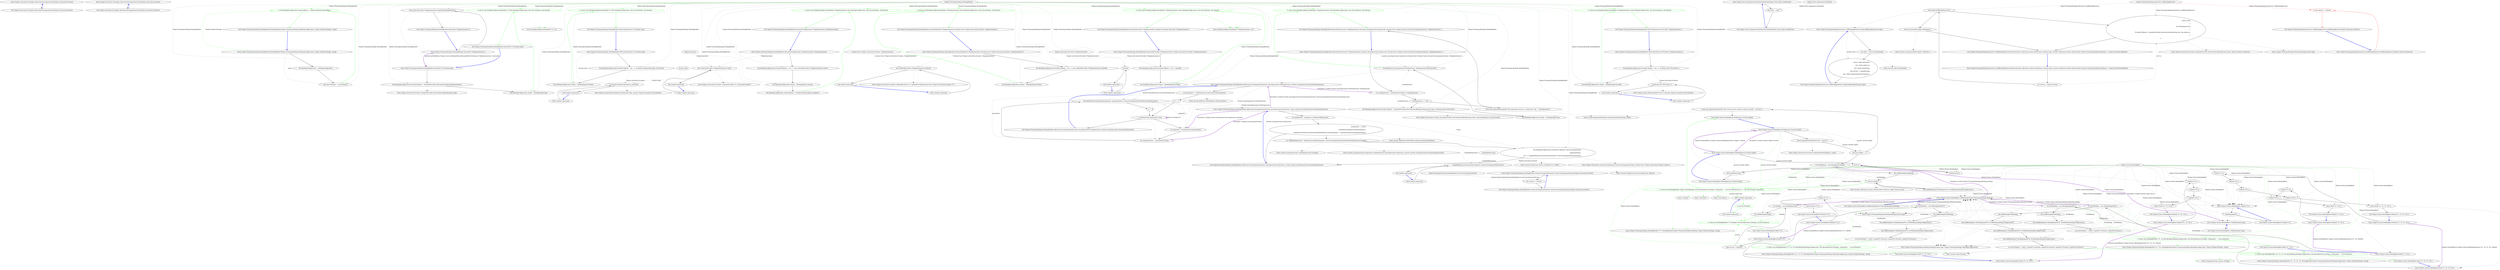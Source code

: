 digraph  {
n0 [cluster="Ninject.Activation.Strategies.IActivationStrategy.Activate(Ninject.Activation.IContext)", label="Entry Ninject.Activation.Strategies.IActivationStrategy.Activate(Ninject.Activation.IContext)", span="33-33"];
n1 [cluster="Ninject.Activation.Strategies.IActivationStrategy.Activate(Ninject.Activation.IContext)", label="Exit Ninject.Activation.Strategies.IActivationStrategy.Activate(Ninject.Activation.IContext)", span="33-33"];
n2 [cluster="Ninject.Activation.Strategies.IActivationStrategy.Deactivate(Ninject.Activation.IContext)", label="Entry Ninject.Activation.Strategies.IActivationStrategy.Deactivate(Ninject.Activation.IContext)", span="39-39"];
n3 [cluster="Ninject.Activation.Strategies.IActivationStrategy.Deactivate(Ninject.Activation.IContext)", label="Exit Ninject.Activation.Strategies.IActivationStrategy.Deactivate(Ninject.Activation.IContext)", span="39-39"];
d3 [cluster="Ninject.Planning.Bindings.BindingBuilder.BindingBuilder(Ninject.Planning.Bindings.IBindingConfiguration, Ninject.INinjectSettings, string)", color=green, community=0, label="0: this.BindingConfiguration.ScopeCallback = settings.DefaultScopeCallback", span="50-50"];
d104 [label="Ninject.Planning.Bindings.BindingBuilder", span=""];
d0 [cluster="Ninject.Planning.Bindings.BindingBuilder.BindingBuilder(Ninject.Planning.Bindings.IBindingConfiguration, Ninject.INinjectSettings, string)", label="Entry Ninject.Planning.Bindings.BindingBuilder.BindingBuilder(Ninject.Planning.Bindings.IBindingConfiguration, Ninject.INinjectSettings, string)", span="46-46"];
d2 [cluster="Ninject.Planning.Bindings.BindingBuilder.BindingBuilder(Ninject.Planning.Bindings.IBindingConfiguration, Ninject.INinjectSettings, string)", label="this.ServiceNames = serviceNames", span="49-49"];
d4 [cluster="Ninject.Planning.Bindings.BindingBuilder.BindingBuilder(Ninject.Planning.Bindings.IBindingConfiguration, Ninject.INinjectSettings, string)", label="Exit Ninject.Planning.Bindings.BindingBuilder.BindingBuilder(Ninject.Planning.Bindings.IBindingConfiguration, Ninject.INinjectSettings, string)", span="46-46"];
d11 [cluster="Ninject.Planning.Bindings.BindingBuilder.InternalTo<T>(System.Type)", color=green, community=0, label="0: return new BindingConfigurationBuilder<T>(this.BindingConfiguration, this.ServiceNames, this.Kernel);", span="85-85"];
d10 [cluster="Ninject.Planning.Bindings.BindingBuilder.InternalTo<T>(System.Type)", label="this.BindingConfiguration.Target = BindingTarget.Type", span="83-83"];
d12 [cluster="Ninject.Planning.Bindings.BindingBuilder.InternalTo<T>(System.Type)", label="Exit Ninject.Planning.Bindings.BindingBuilder.InternalTo<T>(System.Type)", span="80-80"];
d14 [cluster="BindingConfigurationBuilder<T>.cstr", label="Entry BindingConfigurationBuilder<T>.cstr", span=""];
d19 [cluster="Ninject.Planning.Bindings.BindingBuilder.InternalToConfiguration<TImplementation>(TImplementation)", color=green, community=0, label="0: return new BindingConfigurationBuilder<TImplementation>(this.BindingConfiguration, this.ServiceNames, this.Kernel);", span="100-100"];
d18 [cluster="Ninject.Planning.Bindings.BindingBuilder.InternalToConfiguration<TImplementation>(TImplementation)", label="this.BindingConfiguration.ScopeCallback = StandardScopeCallbacks.Singleton", span="98-98"];
d20 [cluster="Ninject.Planning.Bindings.BindingBuilder.InternalToConfiguration<TImplementation>(TImplementation)", label="Exit Ninject.Planning.Bindings.BindingBuilder.InternalToConfiguration<TImplementation>(TImplementation)", span="94-94"];
d21 [cluster="BindingConfigurationBuilder<TImplementation>.cstr", label="Entry BindingConfigurationBuilder<TImplementation>.cstr", span=""];
d29 [cluster="Ninject.Planning.Bindings.BindingBuilder.InternalToMethod<TImplementation>(System.Func<Ninject.Activation.IContext, TImplementation>)", color=green, community=0, label="0: return new BindingConfigurationBuilder<TImplementation>(this.BindingConfiguration, this.ServiceNames, this.Kernel);", span="114-114"];
d28 [cluster="Ninject.Planning.Bindings.BindingBuilder.InternalToMethod<TImplementation>(System.Func<Ninject.Activation.IContext, TImplementation>)", label="this.BindingConfiguration.Target = BindingTarget.Method", span="112-112"];
d30 [cluster="Ninject.Planning.Bindings.BindingBuilder.InternalToMethod<TImplementation>(System.Func<Ninject.Activation.IContext, TImplementation>)", label="Exit Ninject.Planning.Bindings.BindingBuilder.InternalToMethod<TImplementation>(System.Func<Ninject.Activation.IContext, TImplementation>)", span="109-109"];
d38 [cluster="Ninject.Planning.Bindings.BindingBuilder.InternalToProvider<TImplementation>(Ninject.Activation.IProvider<TImplementation>)", color=green, community=0, label="0: return new BindingConfigurationBuilder<TImplementation>(this.BindingConfiguration, this.ServiceNames, this.Kernel);", span="128-128"];
d37 [cluster="Ninject.Planning.Bindings.BindingBuilder.InternalToProvider<TImplementation>(Ninject.Activation.IProvider<TImplementation>)", label="this.BindingConfiguration.Target = BindingTarget.Provider", span="126-126"];
d39 [cluster="Ninject.Planning.Bindings.BindingBuilder.InternalToProvider<TImplementation>(Ninject.Activation.IProvider<TImplementation>)", label="Exit Ninject.Planning.Bindings.BindingBuilder.InternalToProvider<TImplementation>(Ninject.Activation.IProvider<TImplementation>)", span="123-123"];
d46 [cluster="Ninject.Planning.Bindings.BindingBuilder.ToProviderInternal<TProvider, TImplementation>()", color=green, community=0, label="0: return new BindingConfigurationBuilder<TImplementation>(this.BindingConfiguration, this.ServiceNames, this.Kernel);", span="144-144"];
d45 [cluster="Ninject.Planning.Bindings.BindingBuilder.ToProviderInternal<TProvider, TImplementation>()", label="this.BindingConfiguration.Target = BindingTarget.Provider", span="142-142"];
d47 [cluster="Ninject.Planning.Bindings.BindingBuilder.ToProviderInternal<TProvider, TImplementation>()", label="Exit Ninject.Planning.Bindings.BindingBuilder.ToProviderInternal<TProvider, TImplementation>()", span="138-138"];
d55 [cluster="Ninject.Planning.Bindings.BindingBuilder.ToProviderInternal<T>(System.Type)", color=green, community=0, label="0: return new BindingConfigurationBuilder<T>(this.BindingConfiguration, this.ServiceNames, this.Kernel);", span="159-159"];
d54 [cluster="Ninject.Planning.Bindings.BindingBuilder.ToProviderInternal<T>(System.Type)", label="this.BindingConfiguration.Target = BindingTarget.Provider", span="157-157"];
d56 [cluster="Ninject.Planning.Bindings.BindingBuilder.ToProviderInternal<T>(System.Type)", label="Exit Ninject.Planning.Bindings.BindingBuilder.ToProviderInternal<T>(System.Type)", span="154-154"];
d68 [cluster="Ninject.Planning.Bindings.BindingBuilder.InternalToConstructor<TImplementation>(System.Linq.Expressions.Expression<System.Func<Ninject.Syntax.IConstructorArgumentSyntax, TImplementation>>)", color=green, community=0, label="0: return new BindingConfigurationBuilder<TImplementation>(this.BindingConfiguration, this.ServiceNames, this.Kernel);", span="182-182"];
d67 [cluster="Ninject.Planning.Bindings.BindingBuilder.InternalToConstructor<TImplementation>(System.Linq.Expressions.Expression<System.Func<Ninject.Syntax.IConstructorArgumentSyntax, TImplementation>>)", label="this.AddConstructorArguments(ctorExpression, newExpression.Parameters[0])", span="180-180"];
d69 [cluster="Ninject.Planning.Bindings.BindingBuilder.InternalToConstructor<TImplementation>(System.Linq.Expressions.Expression<System.Func<Ninject.Syntax.IConstructorArgumentSyntax, TImplementation>>)", label="Exit Ninject.Planning.Bindings.BindingBuilder.InternalToConstructor<TImplementation>(System.Linq.Expressions.Expression<System.Func<Ninject.Syntax.IConstructorArgumentSyntax, TImplementation>>)", span="169-169"];
d1 [cluster="Ninject.Planning.Bindings.BindingBuilder.BindingBuilder(Ninject.Planning.Bindings.IBindingConfiguration, Ninject.INinjectSettings, string)", label="this.BindingConfiguration = bindingConfiguration", span="48-48"];
d6 [cluster="Ninject.Planning.Bindings.BindingBuilder.InternalTo<TImplementation>()", label="return this.InternalTo<TImplementation>(typeof(TImplementation));", span="71-71"];
d9 [cluster="Ninject.Planning.Bindings.BindingBuilder.InternalTo<T>(System.Type)", label="this.BindingConfiguration.ProviderCallback = StandardProvider.GetCreationCallback(implementation)", span="82-82"];
d16 [cluster="Ninject.Planning.Bindings.BindingBuilder.InternalToConfiguration<TImplementation>(TImplementation)", label="this.BindingConfiguration.ProviderCallback = ctx => new ConstantProvider<TImplementation>(value)", span="96-96"];
d17 [cluster="Ninject.Planning.Bindings.BindingBuilder.InternalToConfiguration<TImplementation>(TImplementation)", label="this.BindingConfiguration.Target = BindingTarget.Constant", span="97-97"];
d27 [cluster="Ninject.Planning.Bindings.BindingBuilder.InternalToMethod<TImplementation>(System.Func<Ninject.Activation.IContext, TImplementation>)", label="this.BindingConfiguration.ProviderCallback = ctx => new CallbackProvider<TImplementation>(method)", span="111-111"];
d36 [cluster="Ninject.Planning.Bindings.BindingBuilder.InternalToProvider<TImplementation>(Ninject.Activation.IProvider<TImplementation>)", label="this.BindingConfiguration.ProviderCallback = ctx => provider", span="125-125"];
d44 [cluster="Ninject.Planning.Bindings.BindingBuilder.ToProviderInternal<TProvider, TImplementation>()", label="this.BindingConfiguration.ProviderCallback = ctx => ctx.Kernel.Get<TProvider>()", span="141-141"];
d53 [cluster="Ninject.Planning.Bindings.BindingBuilder.ToProviderInternal<T>(System.Type)", label="this.BindingConfiguration.ProviderCallback = ctx => ctx.Kernel.Get(providerType) as IProvider", span="156-156"];
d65 [cluster="Ninject.Planning.Bindings.BindingBuilder.InternalToConstructor<TImplementation>(System.Linq.Expressions.Expression<System.Func<Ninject.Syntax.IConstructorArgumentSyntax, TImplementation>>)", label="this.BindingConfiguration.ProviderCallback = StandardProvider.GetCreationCallback(ctorExpression.Type, ctorExpression.Constructor)", span="178-178"];
d66 [cluster="Ninject.Planning.Bindings.BindingBuilder.InternalToConstructor<TImplementation>(System.Linq.Expressions.Expression<System.Func<Ninject.Syntax.IConstructorArgumentSyntax, TImplementation>>)", label="this.BindingConfiguration.Target = BindingTarget.Type", span="179-179"];
d78 [cluster="Ninject.Planning.Bindings.BindingBuilder.AddConstructorArguments(System.Linq.Expressions.NewExpression, System.Linq.Expressions.ParameterExpression)", label="this.AddConstructorArgument(argument, argumentName, constructorArgumentSyntaxParameterExpression)", span="199-199"];
d86 [cluster="Ninject.Planning.Bindings.BindingBuilder.AddConstructorArgument(System.Linq.Expressions.Expression, string, System.Linq.Expressions.ParameterExpression)", label="this.BindingConfiguration.Parameters.Add(new ConstructorArgument(\r\n                    argumentName,\r\n                    ctx => compiledExpression.DynamicInvoke(new ConstructorArgumentSyntax(ctx))))", span="217-219"];
d8 [cluster="Ninject.Planning.Bindings.BindingBuilder.InternalTo<T>(System.Type)", label="Entry Ninject.Planning.Bindings.BindingBuilder.InternalTo<T>(System.Type)", span="80-80"];
d15 [cluster="Ninject.Planning.Bindings.BindingBuilder.InternalToConfiguration<TImplementation>(TImplementation)", label="Entry Ninject.Planning.Bindings.BindingBuilder.InternalToConfiguration<TImplementation>(TImplementation)", span="94-94"];
d26 [cluster="Ninject.Planning.Bindings.BindingBuilder.InternalToMethod<TImplementation>(System.Func<Ninject.Activation.IContext, TImplementation>)", label="Entry Ninject.Planning.Bindings.BindingBuilder.InternalToMethod<TImplementation>(System.Func<Ninject.Activation.IContext, TImplementation>)", span="109-109"];
d35 [cluster="Ninject.Planning.Bindings.BindingBuilder.InternalToProvider<TImplementation>(Ninject.Activation.IProvider<TImplementation>)", label="Entry Ninject.Planning.Bindings.BindingBuilder.InternalToProvider<TImplementation>(Ninject.Activation.IProvider<TImplementation>)", span="123-123"];
d43 [cluster="Ninject.Planning.Bindings.BindingBuilder.ToProviderInternal<TProvider, TImplementation>()", label="Entry Ninject.Planning.Bindings.BindingBuilder.ToProviderInternal<TProvider, TImplementation>()", span="138-138"];
d52 [cluster="Ninject.Planning.Bindings.BindingBuilder.ToProviderInternal<T>(System.Type)", label="Entry Ninject.Planning.Bindings.BindingBuilder.ToProviderInternal<T>(System.Type)", span="154-154"];
d61 [cluster="Ninject.Planning.Bindings.BindingBuilder.InternalToConstructor<TImplementation>(System.Linq.Expressions.Expression<System.Func<Ninject.Syntax.IConstructorArgumentSyntax, TImplementation>>)", label="Entry Ninject.Planning.Bindings.BindingBuilder.InternalToConstructor<TImplementation>(System.Linq.Expressions.Expression<System.Func<Ninject.Syntax.IConstructorArgumentSyntax, TImplementation>>)", span="169-169"];
d62 [cluster="Ninject.Planning.Bindings.BindingBuilder.InternalToConstructor<TImplementation>(System.Linq.Expressions.Expression<System.Func<Ninject.Syntax.IConstructorArgumentSyntax, TImplementation>>)", label="var ctorExpression = newExpression.Body as NewExpression", span="172-172"];
d72 [cluster="Ninject.Planning.Bindings.BindingBuilder.AddConstructorArguments(System.Linq.Expressions.NewExpression, System.Linq.Expressions.ParameterExpression)", label="Entry Ninject.Planning.Bindings.BindingBuilder.AddConstructorArguments(System.Linq.Expressions.NewExpression, System.Linq.Expressions.ParameterExpression)", span="190-190"];
d64 [cluster="Ninject.Planning.Bindings.BindingBuilder.InternalToConstructor<TImplementation>(System.Linq.Expressions.Expression<System.Func<Ninject.Syntax.IConstructorArgumentSyntax, TImplementation>>)", label="throw new ArgumentException(''The expression must be a constructor call.'', ''newExpression'');", span="175-175"];
d5 [cluster="Ninject.Planning.Bindings.BindingBuilder.InternalTo<TImplementation>()", label="Entry Ninject.Planning.Bindings.BindingBuilder.InternalTo<TImplementation>()", span="69-69"];
d7 [cluster="Ninject.Planning.Bindings.BindingBuilder.InternalTo<TImplementation>()", label="Exit Ninject.Planning.Bindings.BindingBuilder.InternalTo<TImplementation>()", span="69-69"];
d13 [cluster="Ninject.Activation.Providers.StandardProvider.GetCreationCallback(System.Type)", label="Entry Ninject.Activation.Providers.StandardProvider.GetCreationCallback(System.Type)", span="134-134"];
d49 [cluster="lambda expression", label="ctx.Kernel.Get<TProvider>()", span="141-141"];
d58 [cluster="lambda expression", label="ctx.Kernel.Get(providerType) as IProvider", span="156-156"];
d63 [cluster="Ninject.Planning.Bindings.BindingBuilder.InternalToConstructor<TImplementation>(System.Linq.Expressions.Expression<System.Func<Ninject.Syntax.IConstructorArgumentSyntax, TImplementation>>)", label="ctorExpression == null", span="173-173"];
d71 [cluster="Ninject.Activation.Providers.StandardProvider.GetCreationCallback(System.Type, System.Reflection.ConstructorInfo)", label="Entry Ninject.Activation.Providers.StandardProvider.GetCreationCallback(System.Type, System.Reflection.ConstructorInfo)", span="147-147"];
d76 [cluster="Ninject.Planning.Bindings.BindingBuilder.AddConstructorArguments(System.Linq.Expressions.NewExpression, System.Linq.Expressions.ParameterExpression)", label="var argument = ctorExpression.Arguments[i]", span="196-196"];
d77 [cluster="Ninject.Planning.Bindings.BindingBuilder.AddConstructorArguments(System.Linq.Expressions.NewExpression, System.Linq.Expressions.ParameterExpression)", label="var argumentName = parameters[i].Name", span="197-197"];
d79 [cluster="Ninject.Planning.Bindings.BindingBuilder.AddConstructorArguments(System.Linq.Expressions.NewExpression, System.Linq.Expressions.ParameterExpression)", label="i++", span="194-194"];
d82 [cluster="Ninject.Planning.Bindings.BindingBuilder.AddConstructorArgument(System.Linq.Expressions.Expression, string, System.Linq.Expressions.ParameterExpression)", label="Entry Ninject.Planning.Bindings.BindingBuilder.AddConstructorArgument(System.Linq.Expressions.Expression, string, System.Linq.Expressions.ParameterExpression)", span="209-209"];
d85 [cluster="Ninject.Planning.Bindings.BindingBuilder.AddConstructorArgument(System.Linq.Expressions.Expression, string, System.Linq.Expressions.ParameterExpression)", label="var compiledExpression = Expression.Lambda(argument, constructorArgumentSyntaxParameterExpression).Compile()", span="216-216"];
d87 [cluster="Ninject.Planning.Bindings.BindingBuilder.AddConstructorArgument(System.Linq.Expressions.Expression, string, System.Linq.Expressions.ParameterExpression)", label="Exit Ninject.Planning.Bindings.BindingBuilder.AddConstructorArgument(System.Linq.Expressions.Expression, string, System.Linq.Expressions.ParameterExpression)", span="209-209"];
d91 [cluster="Ninject.Parameters.ConstructorArgument.ConstructorArgument(string, System.Func<Ninject.Activation.IContext, object>)", label="Entry Ninject.Parameters.ConstructorArgument.ConstructorArgument(string, System.Func<Ninject.Activation.IContext, object>)", span="50-50"];
d92 [cluster="System.Collections.Generic.ICollection<T>.Add(T)", label="Entry System.Collections.Generic.ICollection<T>.Add(T)", span="0-0"];
d94 [cluster="lambda expression", label="compiledExpression.DynamicInvoke(new ConstructorArgumentSyntax(ctx))", span="219-219"];
d23 [cluster="lambda expression", label="new ConstantProvider<TImplementation>(value)", span="96-96"];
d32 [cluster="lambda expression", label="new CallbackProvider<TImplementation>(method)", span="111-111"];
d41 [cluster="lambda expression", label=provider, span="125-125"];
d80 [cluster="Ninject.Planning.Bindings.BindingBuilder.AddConstructorArguments(System.Linq.Expressions.NewExpression, System.Linq.Expressions.ParameterExpression)", label="Exit Ninject.Planning.Bindings.BindingBuilder.AddConstructorArguments(System.Linq.Expressions.NewExpression, System.Linq.Expressions.ParameterExpression)", span="190-190"];
d73 [cluster="Ninject.Planning.Bindings.BindingBuilder.AddConstructorArguments(System.Linq.Expressions.NewExpression, System.Linq.Expressions.ParameterExpression)", label="var parameters = ctorExpression.Constructor.GetParameters()", span="192-192"];
d75 [cluster="Ninject.Planning.Bindings.BindingBuilder.AddConstructorArguments(System.Linq.Expressions.NewExpression, System.Linq.Expressions.ParameterExpression)", label="i < ctorExpression.Arguments.Count", span="194-194"];
d70 [cluster="System.ArgumentException.ArgumentException(string, string)", label="Entry System.ArgumentException.ArgumentException(string, string)", span="0-0"];
d48 [cluster="lambda expression", label="Entry lambda expression", span="141-141"];
d50 [cluster="lambda expression", label="Exit lambda expression", span="141-141"];
d51 [cluster="Ninject.Syntax.IResolutionRoot.Get<T>(params Ninject.Parameters.IParameter[])", label="Entry Ninject.Syntax.IResolutionRoot.Get<T>(params Ninject.Parameters.IParameter[])", span="34-34"];
d108 [label="System.Type", span=""];
d57 [cluster="lambda expression", label="Entry lambda expression", span="156-156"];
d59 [cluster="lambda expression", label="Exit lambda expression", span="156-156"];
d60 [cluster="Ninject.Syntax.IResolutionRoot.Get(System.Type, params Ninject.Parameters.IParameter[])", label="Entry Ninject.Syntax.IResolutionRoot.Get(System.Type, params Ninject.Parameters.IParameter[])", span="186-186"];
d74 [cluster="Ninject.Planning.Bindings.BindingBuilder.AddConstructorArguments(System.Linq.Expressions.NewExpression, System.Linq.Expressions.ParameterExpression)", label="var i = 0", span="194-194"];
d83 [cluster="Ninject.Planning.Bindings.BindingBuilder.AddConstructorArgument(System.Linq.Expressions.Expression, string, System.Linq.Expressions.ParameterExpression)", label="var methodCall = argument as MethodCallExpression", span="211-211"];
d84 [cluster="Ninject.Planning.Bindings.BindingBuilder.AddConstructorArgument(System.Linq.Expressions.Expression, string, System.Linq.Expressions.ParameterExpression)", label="methodCall == null ||\r\n                !methodCall.Method.IsGenericMethod ||\r\n                methodCall.Method.GetGenericMethodDefinition().DeclaringType != typeof(IConstructorArgumentSyntax)", span="212-214"];
d89 [cluster="System.Linq.Expressions.Expression.Lambda(System.Linq.Expressions.Expression, params System.Linq.Expressions.ParameterExpression[])", label="Entry System.Linq.Expressions.Expression.Lambda(System.Linq.Expressions.Expression, params System.Linq.Expressions.ParameterExpression[])", span="0-0"];
d90 [cluster="System.Linq.Expressions.LambdaExpression.Compile()", label="Entry System.Linq.Expressions.LambdaExpression.Compile()", span="0-0"];
d109 [label=compiledExpression, span=""];
d93 [cluster="lambda expression", label="Entry lambda expression", span="219-219"];
d95 [cluster="lambda expression", label="Exit lambda expression", span="219-219"];
d96 [cluster="Ninject.Planning.Bindings.BindingBuilder.ConstructorArgumentSyntax.ConstructorArgumentSyntax(Ninject.Activation.IContext)", label="Entry Ninject.Planning.Bindings.BindingBuilder.ConstructorArgumentSyntax.ConstructorArgumentSyntax(Ninject.Activation.IContext)", span="232-232"];
d97 [cluster="System.Delegate.DynamicInvoke(params object[])", label="Entry System.Delegate.DynamicInvoke(params object[])", span="0-0"];
d105 [label=TImplementation, span=""];
d22 [cluster="lambda expression", label="Entry lambda expression", span="96-96"];
d24 [cluster="lambda expression", label="Exit lambda expression", span="96-96"];
d25 [cluster="Ninject.Activation.Providers.ConstantProvider<T>.ConstantProvider(T)", label="Entry Ninject.Activation.Providers.ConstantProvider<T>.ConstantProvider(T)", span="31-31"];
d106 [label="System.Func<Ninject.Activation.IContext, TImplementation>", span=""];
d31 [cluster="lambda expression", label="Entry lambda expression", span="111-111"];
d33 [cluster="lambda expression", label="Exit lambda expression", span="111-111"];
d34 [cluster="Ninject.Activation.Providers.CallbackProvider<T>.CallbackProvider(System.Func<Ninject.Activation.IContext, T>)", label="Entry Ninject.Activation.Providers.CallbackProvider<T>.CallbackProvider(System.Func<Ninject.Activation.IContext, T>)", span="31-31"];
d107 [label="Ninject.Activation.IProvider<TImplementation>", span=""];
d40 [cluster="lambda expression", label="Entry lambda expression", span="125-125"];
d42 [cluster="lambda expression", label="Exit lambda expression", span="125-125"];
d81 [cluster="System.Reflection.MethodBase.GetParameters()", label="Entry System.Reflection.MethodBase.GetParameters()", span="0-0"];
d88 [cluster="System.Reflection.MethodInfo.GetGenericMethodDefinition()", label="Entry System.Reflection.MethodInfo.GetGenericMethodDefinition()", span="0-0"];
d99 [cluster="Ninject.Planning.Bindings.BindingBuilder.ConstructorArgumentSyntax.ConstructorArgumentSyntax(Ninject.Activation.IContext)", label="Exit Ninject.Planning.Bindings.BindingBuilder.ConstructorArgumentSyntax.ConstructorArgumentSyntax(Ninject.Activation.IContext)", span="232-232"];
d98 [cluster="Ninject.Planning.Bindings.BindingBuilder.ConstructorArgumentSyntax.ConstructorArgumentSyntax(Ninject.Activation.IContext)", label="this.Context = context", span="234-234"];
d110 [label="Ninject.Planning.Bindings.BindingBuilder.ConstructorArgumentSyntax", span=""];
m0_0 [cluster="Ninject.Tests.Integration.KiteShield.KiteShield(Ninject.Tests.Fakes.ShieldColor)", file="BindingBuilder{T1,T2,T3,T4}.cs", label="Entry Ninject.Tests.Integration.KiteShield.KiteShield(Ninject.Tests.Fakes.ShieldColor)", span="8-8"];
m0_1 [cluster="Ninject.Tests.Integration.KiteShield.KiteShield(Ninject.Tests.Fakes.ShieldColor)", file="BindingBuilder{T1,T2,T3,T4}.cs", label="this.Color = color", span="10-10"];
m0_2 [cluster="Ninject.Tests.Integration.KiteShield.KiteShield(Ninject.Tests.Fakes.ShieldColor)", file="BindingBuilder{T1,T2,T3,T4}.cs", label="Exit Ninject.Tests.Integration.KiteShield.KiteShield(Ninject.Tests.Fakes.ShieldColor)", span="8-8"];
m0_3 [file="BindingBuilder{T1,T2,T3,T4}.cs", label="Ninject.Tests.Integration.KiteShield", span=""];
m1_9 [cluster="Ninject.Planning.Bindings.Resolvers.SelfBindingResolver.TypeIsSelfBindable(System.Type)", file="BindingBuilder{T1,T2,T3}.cs", label="Entry Ninject.Planning.Bindings.Resolvers.SelfBindingResolver.TypeIsSelfBindable(System.Type)", span="78-78"];
m1_13 [cluster="Ninject.Planning.Bindings.Resolvers.SelfBindingResolver.TypeIsSelfBindable(System.Type)", file="BindingBuilder{T1,T2,T3}.cs", label="var sInfo = service.GetTypeInfo()", span="80-80"];
m1_14 [cluster="Ninject.Planning.Bindings.Resolvers.SelfBindingResolver.TypeIsSelfBindable(System.Type)", file="BindingBuilder{T1,T2,T3}.cs", label="return !sInfo.IsInterface\r\n                && !sInfo.IsAbstract\r\n                && !sInfo.IsValueType\r\n                && service != typeof(string)\r\n                && !sInfo.ContainsGenericParameters;", span="81-85"];
m1_15 [cluster="Ninject.Planning.Bindings.Resolvers.SelfBindingResolver.TypeIsSelfBindable(System.Type)", file="BindingBuilder{T1,T2,T3}.cs", label="Exit Ninject.Planning.Bindings.Resolvers.SelfBindingResolver.TypeIsSelfBindable(System.Type)", span="78-78"];
m1_12 [cluster="Ninject.Activation.Providers.StandardProvider.GetCreationCallback(System.Type, Ninject.Selection.ISelector)", file="BindingBuilder{T1,T2,T3}.cs", label="Entry Ninject.Activation.Providers.StandardProvider.GetCreationCallback(System.Type, Ninject.Selection.ISelector)", span="74-74"];
m1_0 [cluster="Ninject.Planning.Bindings.Resolvers.SelfBindingResolver.SelfBindingResolver(Ninject.Selection.ISelector)", file="BindingBuilder{T1,T2,T3}.cs", label="Entry Ninject.Planning.Bindings.Resolvers.SelfBindingResolver.SelfBindingResolver(Ninject.Selection.ISelector)", span="45-45"];
m1_1 [cluster="Ninject.Planning.Bindings.Resolvers.SelfBindingResolver.SelfBindingResolver(Ninject.Selection.ISelector)", color=red, community=0, file="BindingBuilder{T1,T2,T3}.cs", label="0: this.selector = selector", span="47-47"];
m1_2 [cluster="Ninject.Planning.Bindings.Resolvers.SelfBindingResolver.SelfBindingResolver(Ninject.Selection.ISelector)", file="BindingBuilder{T1,T2,T3}.cs", label="Exit Ninject.Planning.Bindings.Resolvers.SelfBindingResolver.SelfBindingResolver(Ninject.Selection.ISelector)", span="45-45"];
m1_11 [cluster="Ninject.Planning.Bindings.Binding.Binding(System.Type)", file="BindingBuilder{T1,T2,T3}.cs", label="Entry Ninject.Planning.Bindings.Binding.Binding(System.Type)", span="40-40"];
m1_16 [cluster="System.Type.GetTypeInfo()", file="BindingBuilder{T1,T2,T3}.cs", label="Entry System.Type.GetTypeInfo()", span="0-0"];
m1_10 [cluster="System.Linq.Enumerable.Empty<TResult>()", file="BindingBuilder{T1,T2,T3}.cs", label="Entry System.Linq.Enumerable.Empty<TResult>()", span="0-0"];
m1_3 [cluster="Ninject.Planning.Bindings.Resolvers.SelfBindingResolver.Resolve(System.Collections.Generic.IDictionary<System.Type, System.Collections.Generic.IEnumerable<Ninject.Planning.Bindings.IBinding>>, Ninject.Activation.IRequest)", file="BindingBuilder{T1,T2,T3}.cs", label="Entry Ninject.Planning.Bindings.Resolvers.SelfBindingResolver.Resolve(System.Collections.Generic.IDictionary<System.Type, System.Collections.Generic.IEnumerable<Ninject.Planning.Bindings.IBinding>>, Ninject.Activation.IRequest)", span="56-56"];
m1_4 [cluster="Ninject.Planning.Bindings.Resolvers.SelfBindingResolver.Resolve(System.Collections.Generic.IDictionary<System.Type, System.Collections.Generic.IEnumerable<Ninject.Planning.Bindings.IBinding>>, Ninject.Activation.IRequest)", file="BindingBuilder{T1,T2,T3}.cs", label="var service = request.Service", span="58-58"];
m1_5 [cluster="Ninject.Planning.Bindings.Resolvers.SelfBindingResolver.Resolve(System.Collections.Generic.IDictionary<System.Type, System.Collections.Generic.IEnumerable<Ninject.Planning.Bindings.IBinding>>, Ninject.Activation.IRequest)", file="BindingBuilder{T1,T2,T3}.cs", label="!this.TypeIsSelfBindable(service)", span="59-59"];
m1_7 [cluster="Ninject.Planning.Bindings.Resolvers.SelfBindingResolver.Resolve(System.Collections.Generic.IDictionary<System.Type, System.Collections.Generic.IEnumerable<Ninject.Planning.Bindings.IBinding>>, Ninject.Activation.IRequest)", file="BindingBuilder{T1,T2,T3}.cs", label="return new[]\r\n                        {\r\n                            new Binding(service)\r\n                            {\r\n                                ProviderCallback = StandardProvider.GetCreationCallback(service, this.selector),\r\n                            },\r\n                        };", span="64-70"];
m1_6 [cluster="Ninject.Planning.Bindings.Resolvers.SelfBindingResolver.Resolve(System.Collections.Generic.IDictionary<System.Type, System.Collections.Generic.IEnumerable<Ninject.Planning.Bindings.IBinding>>, Ninject.Activation.IRequest)", file="BindingBuilder{T1,T2,T3}.cs", label="return Enumerable.Empty<IBinding>();", span="61-61"];
m1_8 [cluster="Ninject.Planning.Bindings.Resolvers.SelfBindingResolver.Resolve(System.Collections.Generic.IDictionary<System.Type, System.Collections.Generic.IEnumerable<Ninject.Planning.Bindings.IBinding>>, Ninject.Activation.IRequest)", file="BindingBuilder{T1,T2,T3}.cs", label="Exit Ninject.Planning.Bindings.Resolvers.SelfBindingResolver.Resolve(System.Collections.Generic.IDictionary<System.Type, System.Collections.Generic.IEnumerable<Ninject.Planning.Bindings.IBinding>>, Ninject.Activation.IRequest)", span="56-56"];
m1_17 [file="BindingBuilder{T1,T2,T3}.cs", label="Ninject.Planning.Bindings.Resolvers.SelfBindingResolver", span=""];
m5_39 [cluster="Ninject.Syntax.BindingRoot.Bind(params System.Type[])", file="BindingRoot.cs", label="Entry Ninject.Syntax.BindingRoot.Bind(params System.Type[])", span="118-118"];
m5_47 [cluster="Ninject.Syntax.BindingRoot.Bind(params System.Type[])", color=green, community=0, file="BindingRoot.cs", label="0: return new BindingBuilder<object>(firstBinding, this.KernelInstance.Settings, string.Join('', '', services.Select(service => service.Format()).ToArray()));", span="134-134"];
m5_43 [cluster="Ninject.Syntax.BindingRoot.Bind(params System.Type[])", file="BindingRoot.cs", label="var firstBinding = new Binding(services[0])", span="126-126"];
m5_45 [cluster="Ninject.Syntax.BindingRoot.Bind(params System.Type[])", file="BindingRoot.cs", label="services.Skip(1)", span="129-129"];
m5_44 [cluster="Ninject.Syntax.BindingRoot.Bind(params System.Type[])", file="BindingRoot.cs", label="this.AddBinding(firstBinding)", span="127-127"];
m5_46 [cluster="Ninject.Syntax.BindingRoot.Bind(params System.Type[])", file="BindingRoot.cs", label="this.AddBinding(new Binding(service, firstBinding.BindingConfiguration))", span="131-131"];
m5_40 [cluster="Ninject.Syntax.BindingRoot.Bind(params System.Type[])", file="BindingRoot.cs", label="Ensure.ArgumentNotNull(services, ''service'')", span="120-120"];
m5_41 [cluster="Ninject.Syntax.BindingRoot.Bind(params System.Type[])", file="BindingRoot.cs", label="services.Length == 0", span="121-121"];
m5_42 [cluster="Ninject.Syntax.BindingRoot.Bind(params System.Type[])", file="BindingRoot.cs", label="throw new ArgumentException(''The services must contain at least one type'', ''services'');", span="123-123"];
m5_48 [cluster="Ninject.Syntax.BindingRoot.Bind(params System.Type[])", file="BindingRoot.cs", label="Exit Ninject.Syntax.BindingRoot.Bind(params System.Type[])", span="118-118"];
m5_78 [cluster="Ninject.Syntax.BindingRoot.Rebind<T1, T2, T3, T4>()", file="BindingRoot.cs", label="Entry Ninject.Syntax.BindingRoot.Rebind<T1, T2, T3, T4>()", span="199-199"];
m5_79 [cluster="Ninject.Syntax.BindingRoot.Rebind<T1, T2, T3, T4>()", file="BindingRoot.cs", label="Unbind<T1>()", span="201-201"];
m5_80 [cluster="Ninject.Syntax.BindingRoot.Rebind<T1, T2, T3, T4>()", file="BindingRoot.cs", label="Unbind<T2>()", span="202-202"];
m5_81 [cluster="Ninject.Syntax.BindingRoot.Rebind<T1, T2, T3, T4>()", file="BindingRoot.cs", label="Unbind<T3>()", span="203-203"];
m5_82 [cluster="Ninject.Syntax.BindingRoot.Rebind<T1, T2, T3, T4>()", file="BindingRoot.cs", label="Unbind<T4>()", span="204-204"];
m5_83 [cluster="Ninject.Syntax.BindingRoot.Rebind<T1, T2, T3, T4>()", file="BindingRoot.cs", label="return Bind<T1, T2, T3, T4>();", span="205-205"];
m5_84 [cluster="Ninject.Syntax.BindingRoot.Rebind<T1, T2, T3, T4>()", file="BindingRoot.cs", label="Exit Ninject.Syntax.BindingRoot.Rebind<T1, T2, T3, T4>()", span="199-199"];
m5_85 [cluster="Ninject.Syntax.BindingRoot.Rebind(params System.Type[])", file="BindingRoot.cs", label="Entry Ninject.Syntax.BindingRoot.Rebind(params System.Type[])", span="213-213"];
m5_87 [cluster="Ninject.Syntax.BindingRoot.Rebind(params System.Type[])", file="BindingRoot.cs", label="Unbind(service)", span="217-217"];
m5_88 [cluster="Ninject.Syntax.BindingRoot.Rebind(params System.Type[])", file="BindingRoot.cs", label="return Bind(services);", span="220-220"];
m5_86 [cluster="Ninject.Syntax.BindingRoot.Rebind(params System.Type[])", file="BindingRoot.cs", label=services, span="215-215"];
m5_89 [cluster="Ninject.Syntax.BindingRoot.Rebind(params System.Type[])", file="BindingRoot.cs", label="Exit Ninject.Syntax.BindingRoot.Rebind(params System.Type[])", span="213-213"];
m5_54 [cluster="Unk.Join", file="BindingRoot.cs", label="Entry Unk.Join", span=""];
m5_17 [cluster="Ninject.Planning.Bindings.Binding.Binding(System.Type, Ninject.Planning.Bindings.IBindingConfiguration)", file="BindingRoot.cs", label="Entry Ninject.Planning.Bindings.Binding.Binding(System.Type, Ninject.Planning.Bindings.IBindingConfiguration)", span="41-41"];
m5_72 [cluster="Ninject.Syntax.BindingRoot.Rebind<T1, T2, T3>()", file="BindingRoot.cs", label="Entry Ninject.Syntax.BindingRoot.Rebind<T1, T2, T3>()", span="183-183"];
m5_73 [cluster="Ninject.Syntax.BindingRoot.Rebind<T1, T2, T3>()", file="BindingRoot.cs", label="Unbind<T1>()", span="185-185"];
m5_74 [cluster="Ninject.Syntax.BindingRoot.Rebind<T1, T2, T3>()", file="BindingRoot.cs", label="Unbind<T2>()", span="186-186"];
m5_75 [cluster="Ninject.Syntax.BindingRoot.Rebind<T1, T2, T3>()", file="BindingRoot.cs", label="Unbind<T3>()", span="187-187"];
m5_76 [cluster="Ninject.Syntax.BindingRoot.Rebind<T1, T2, T3>()", file="BindingRoot.cs", label="return Bind<T1, T2, T3>();", span="188-188"];
m5_77 [cluster="Ninject.Syntax.BindingRoot.Rebind<T1, T2, T3>()", file="BindingRoot.cs", label="Exit Ninject.Syntax.BindingRoot.Rebind<T1, T2, T3>()", span="183-183"];
m5_0 [cluster="Ninject.Syntax.BindingRoot.Bind<T>()", file="BindingRoot.cs", label="Entry Ninject.Syntax.BindingRoot.Bind<T>()", span="49-49"];
m5_4 [cluster="Ninject.Syntax.BindingRoot.Bind<T>()", color=green, community=0, file="BindingRoot.cs", label="0: return new BindingBuilder<T>(binding, this.KernelInstance.Settings, service.Format());", span="56-56"];
m5_1 [cluster="Ninject.Syntax.BindingRoot.Bind<T>()", file="BindingRoot.cs", label="Type service = typeof(T)", span="51-51"];
m5_2 [cluster="Ninject.Syntax.BindingRoot.Bind<T>()", file="BindingRoot.cs", label="var binding = new Binding(service)", span="53-53"];
m5_3 [cluster="Ninject.Syntax.BindingRoot.Bind<T>()", file="BindingRoot.cs", label="this.AddBinding(binding)", span="54-54"];
m5_5 [cluster="Ninject.Syntax.BindingRoot.Bind<T>()", file="BindingRoot.cs", label="Exit Ninject.Syntax.BindingRoot.Bind<T>()", span="49-49"];
m5_20 [cluster="Ninject.Syntax.BindingRoot.Bind<T1, T2, T3>()", file="BindingRoot.cs", label="Entry Ninject.Syntax.BindingRoot.Bind<T1, T2, T3>()", span="82-82"];
m5_26 [cluster="Ninject.Syntax.BindingRoot.Bind<T1, T2, T3>()", color=green, community=0, file="BindingRoot.cs", label="0: return new BindingBuilder<T1, T2, T3>(firstBinding.BindingConfiguration, this.KernelInstance.Settings, string.Join('', '', servceNames));", span="90-90"];
m5_21 [cluster="Ninject.Syntax.BindingRoot.Bind<T1, T2, T3>()", file="BindingRoot.cs", label="var firstBinding = new Binding(typeof(T1))", span="84-84"];
m5_25 [cluster="Ninject.Syntax.BindingRoot.Bind<T1, T2, T3>()", file="BindingRoot.cs", label="var servceNames = new[] { typeof(T1).Format(), typeof(T2).Format(), typeof(T3).Format() }", span="88-88"];
m5_22 [cluster="Ninject.Syntax.BindingRoot.Bind<T1, T2, T3>()", file="BindingRoot.cs", label="this.AddBinding(firstBinding)", span="85-85"];
m5_23 [cluster="Ninject.Syntax.BindingRoot.Bind<T1, T2, T3>()", file="BindingRoot.cs", label="this.AddBinding(new Binding(typeof(T2), firstBinding.BindingConfiguration))", span="86-86"];
m5_24 [cluster="Ninject.Syntax.BindingRoot.Bind<T1, T2, T3>()", file="BindingRoot.cs", label="this.AddBinding(new Binding(typeof(T3), firstBinding.BindingConfiguration))", span="87-87"];
m5_27 [cluster="Ninject.Syntax.BindingRoot.Bind<T1, T2, T3>()", file="BindingRoot.cs", label="Exit Ninject.Syntax.BindingRoot.Bind<T1, T2, T3>()", span="82-82"];
m5_19 [cluster="string.Join(string, params string[])", file="BindingRoot.cs", label="Entry string.Join(string, params string[])", span="0-0"];
m5_53 [cluster="Unk.ToArray", file="BindingRoot.cs", label="Entry Unk.ToArray", span=""];
m5_49 [cluster="Ninject.Infrastructure.Ensure.ArgumentNotNull(object, string)", file="BindingRoot.cs", label="Entry Ninject.Infrastructure.Ensure.ArgumentNotNull(object, string)", span="17-17"];
m5_7 [cluster="Ninject.Syntax.BindingRoot.AddBinding(Ninject.Planning.Bindings.IBinding)", file="BindingRoot.cs", label="Entry Ninject.Syntax.BindingRoot.AddBinding(Ninject.Planning.Bindings.IBinding)", span="227-227"];
m5_90 [cluster="Ninject.Syntax.BindingRoot.AddBinding(Ninject.Planning.Bindings.IBinding)", file="BindingRoot.cs", label="Exit Ninject.Syntax.BindingRoot.AddBinding(Ninject.Planning.Bindings.IBinding)", span="227-227"];
m5_28 [cluster="Ninject.Planning.Bindings.BindingBuilder<T1, T2, T3>.BindingBuilder(Ninject.Planning.Bindings.IBindingConfiguration, Ninject.INinjectSettings, string)", file="BindingRoot.cs", label="Entry Ninject.Planning.Bindings.BindingBuilder<T1, T2, T3>.BindingBuilder(Ninject.Planning.Bindings.IBindingConfiguration, Ninject.INinjectSettings, string)", span="47-47"];
m5_63 [cluster="Ninject.Syntax.BindingRoot.Rebind<T1>()", file="BindingRoot.cs", label="Entry Ninject.Syntax.BindingRoot.Rebind<T1>()", span="157-157"];
m5_64 [cluster="Ninject.Syntax.BindingRoot.Rebind<T1>()", file="BindingRoot.cs", label="Unbind<T1>()", span="159-159"];
m5_65 [cluster="Ninject.Syntax.BindingRoot.Rebind<T1>()", file="BindingRoot.cs", label="return Bind<T1>();", span="160-160"];
m5_66 [cluster="Ninject.Syntax.BindingRoot.Rebind<T1>()", file="BindingRoot.cs", label="Exit Ninject.Syntax.BindingRoot.Rebind<T1>()", span="157-157"];
m5_8 [cluster="Ninject.Planning.Bindings.BindingBuilder<T1>.BindingBuilder(Ninject.Planning.Bindings.IBinding, Ninject.INinjectSettings, string)", file="BindingRoot.cs", label="Entry Ninject.Planning.Bindings.BindingBuilder<T1>.BindingBuilder(Ninject.Planning.Bindings.IBinding, Ninject.INinjectSettings, string)", span="47-47"];
m5_58 [cluster="Ninject.Syntax.BindingRoot.Unbind<T>()", file="BindingRoot.cs", label="Entry Ninject.Syntax.BindingRoot.Unbind<T>()", span="141-141"];
m5_59 [cluster="Ninject.Syntax.BindingRoot.Unbind<T>()", file="BindingRoot.cs", label="Unbind(typeof(T))", span="143-143"];
m5_60 [cluster="Ninject.Syntax.BindingRoot.Unbind<T>()", file="BindingRoot.cs", label="Exit Ninject.Syntax.BindingRoot.Unbind<T>()", span="141-141"];
m5_55 [cluster="lambda expression", file="BindingRoot.cs", label="Entry lambda expression", span="134-134"];
m5_56 [cluster="lambda expression", color=green, community=0, file="BindingRoot.cs", label="0: service.Format()", span="134-134"];
m5_57 [cluster="lambda expression", file="BindingRoot.cs", label="Exit lambda expression", span="134-134"];
m5_38 [cluster="Ninject.Planning.Bindings.BindingBuilder<T1, T2, T3, T4>.BindingBuilder(Ninject.Planning.Bindings.IBindingConfiguration, Ninject.INinjectSettings, string)", file="BindingRoot.cs", label="Entry Ninject.Planning.Bindings.BindingBuilder<T1, T2, T3, T4>.BindingBuilder(Ninject.Planning.Bindings.IBindingConfiguration, Ninject.INinjectSettings, string)", span="48-48"];
m5_18 [cluster="Ninject.Planning.Bindings.BindingBuilder<T1, T2>.BindingBuilder(Ninject.Planning.Bindings.IBindingConfiguration, Ninject.INinjectSettings, string)", file="BindingRoot.cs", label="Entry Ninject.Planning.Bindings.BindingBuilder<T1, T2>.BindingBuilder(Ninject.Planning.Bindings.IBindingConfiguration, Ninject.INinjectSettings, string)", span="46-46"];
m5_52 [cluster="Unk.Select", file="BindingRoot.cs", label="Entry Unk.Select", span=""];
m5_29 [cluster="Ninject.Syntax.BindingRoot.Bind<T1, T2, T3, T4>()", file="BindingRoot.cs", label="Entry Ninject.Syntax.BindingRoot.Bind<T1, T2, T3, T4>()", span="101-101"];
m5_36 [cluster="Ninject.Syntax.BindingRoot.Bind<T1, T2, T3, T4>()", color=green, community=0, file="BindingRoot.cs", label="0: return new BindingBuilder<T1, T2, T3, T4>(firstBinding.BindingConfiguration, this.KernelInstance.Settings, string.Join('', '', servceNames));", span="110-110"];
m5_30 [cluster="Ninject.Syntax.BindingRoot.Bind<T1, T2, T3, T4>()", file="BindingRoot.cs", label="var firstBinding = new Binding(typeof(T1))", span="103-103"];
m5_35 [cluster="Ninject.Syntax.BindingRoot.Bind<T1, T2, T3, T4>()", file="BindingRoot.cs", label="var servceNames = new[] { typeof(T1).Format(), typeof(T2).Format(), typeof(T3).Format(), typeof(T4).Format() }", span="108-108"];
m5_31 [cluster="Ninject.Syntax.BindingRoot.Bind<T1, T2, T3, T4>()", file="BindingRoot.cs", label="this.AddBinding(firstBinding)", span="104-104"];
m5_32 [cluster="Ninject.Syntax.BindingRoot.Bind<T1, T2, T3, T4>()", file="BindingRoot.cs", label="this.AddBinding(new Binding(typeof(T2), firstBinding.BindingConfiguration))", span="105-105"];
m5_33 [cluster="Ninject.Syntax.BindingRoot.Bind<T1, T2, T3, T4>()", file="BindingRoot.cs", label="this.AddBinding(new Binding(typeof(T3), firstBinding.BindingConfiguration))", span="106-106"];
m5_34 [cluster="Ninject.Syntax.BindingRoot.Bind<T1, T2, T3, T4>()", file="BindingRoot.cs", label="this.AddBinding(new Binding(typeof(T4), firstBinding.BindingConfiguration))", span="107-107"];
m5_37 [cluster="Ninject.Syntax.BindingRoot.Bind<T1, T2, T3, T4>()", file="BindingRoot.cs", label="Exit Ninject.Syntax.BindingRoot.Bind<T1, T2, T3, T4>()", span="101-101"];
m5_61 [cluster="Ninject.Syntax.BindingRoot.Unbind(System.Type)", file="BindingRoot.cs", label="Entry Ninject.Syntax.BindingRoot.Unbind(System.Type)", span="150-150"];
m5_62 [cluster="Ninject.Syntax.BindingRoot.Unbind(System.Type)", file="BindingRoot.cs", label="Exit Ninject.Syntax.BindingRoot.Unbind(System.Type)", span="150-150"];
m5_10 [cluster="Ninject.Syntax.BindingRoot.Bind<T1, T2>()", file="BindingRoot.cs", label="Entry Ninject.Syntax.BindingRoot.Bind<T1, T2>()", span="65-65"];
m5_15 [cluster="Ninject.Syntax.BindingRoot.Bind<T1, T2>()", color=green, community=0, file="BindingRoot.cs", label="0: return new BindingBuilder<T1, T2>(firstBinding.BindingConfiguration, this.KernelInstance.Settings, string.Join('', '', servceNames));", span="72-72"];
m5_11 [cluster="Ninject.Syntax.BindingRoot.Bind<T1, T2>()", file="BindingRoot.cs", label="var firstBinding = new Binding(typeof(T1))", span="67-67"];
m5_14 [cluster="Ninject.Syntax.BindingRoot.Bind<T1, T2>()", file="BindingRoot.cs", label="var servceNames = new[] { typeof(T1).Format(), typeof(T2).Format() }", span="70-70"];
m5_12 [cluster="Ninject.Syntax.BindingRoot.Bind<T1, T2>()", file="BindingRoot.cs", label="this.AddBinding(firstBinding)", span="68-68"];
m5_13 [cluster="Ninject.Syntax.BindingRoot.Bind<T1, T2>()", file="BindingRoot.cs", label="this.AddBinding(new Binding(typeof(T2), firstBinding.BindingConfiguration))", span="69-69"];
m5_16 [cluster="Ninject.Syntax.BindingRoot.Bind<T1, T2>()", file="BindingRoot.cs", label="Exit Ninject.Syntax.BindingRoot.Bind<T1, T2>()", span="65-65"];
m5_6 [cluster="Ninject.Planning.Bindings.Binding.Binding(System.Type)", file="BindingRoot.cs", label="Entry Ninject.Planning.Bindings.Binding.Binding(System.Type)", span="28-28"];
m5_9 [cluster="System.Type.Format()", file="BindingRoot.cs", label="Entry System.Type.Format()", span="154-154"];
m5_67 [cluster="Ninject.Syntax.BindingRoot.Rebind<T1, T2>()", file="BindingRoot.cs", label="Entry Ninject.Syntax.BindingRoot.Rebind<T1, T2>()", span="169-169"];
m5_68 [cluster="Ninject.Syntax.BindingRoot.Rebind<T1, T2>()", file="BindingRoot.cs", label="Unbind<T1>()", span="171-171"];
m5_69 [cluster="Ninject.Syntax.BindingRoot.Rebind<T1, T2>()", file="BindingRoot.cs", label="Unbind<T2>()", span="172-172"];
m5_70 [cluster="Ninject.Syntax.BindingRoot.Rebind<T1, T2>()", file="BindingRoot.cs", label="return Bind<T1, T2>();", span="173-173"];
m5_71 [cluster="Ninject.Syntax.BindingRoot.Rebind<T1, T2>()", file="BindingRoot.cs", label="Exit Ninject.Syntax.BindingRoot.Rebind<T1, T2>()", span="169-169"];
m5_51 [cluster="System.Collections.Generic.IEnumerable<TSource>.Skip<TSource>(int)", file="BindingRoot.cs", label="Entry System.Collections.Generic.IEnumerable<TSource>.Skip<TSource>(int)", span="0-0"];
m5_93 [file="BindingRoot.cs", label="Ninject.Syntax.BindingRoot", span=""];
n0 -> n1  [key=0, style=solid];
n1 -> n0  [color=blue, key=0, style=bold];
n2 -> n3  [key=0, style=solid];
n3 -> n2  [color=blue, key=0, style=bold];
d3 -> d4  [color=green, key=0, style=solid];
d104 -> d3  [color=green, key=1, label="Ninject.Planning.Bindings.BindingBuilder", style=dashed];
d104 -> d11  [color=green, key=1, label="Ninject.Planning.Bindings.BindingBuilder", style=dashed];
d104 -> d19  [color=green, key=1, label="Ninject.Planning.Bindings.BindingBuilder", style=dashed];
d104 -> d29  [color=green, key=1, label="Ninject.Planning.Bindings.BindingBuilder", style=dashed];
d104 -> d38  [color=green, key=1, label="Ninject.Planning.Bindings.BindingBuilder", style=dashed];
d104 -> d46  [color=green, key=1, label="Ninject.Planning.Bindings.BindingBuilder", style=dashed];
d104 -> d55  [color=green, key=1, label="Ninject.Planning.Bindings.BindingBuilder", style=dashed];
d104 -> d68  [color=green, key=1, label="Ninject.Planning.Bindings.BindingBuilder", style=dashed];
d104 -> d1  [color=darkseagreen4, key=1, label="Ninject.Planning.Bindings.BindingBuilder", style=dashed];
d104 -> d2  [color=darkseagreen4, key=1, label="Ninject.Planning.Bindings.BindingBuilder", style=dashed];
d104 -> d6  [color=darkseagreen4, key=1, label="Ninject.Planning.Bindings.BindingBuilder", style=dashed];
d104 -> d9  [color=darkseagreen4, key=1, label="Ninject.Planning.Bindings.BindingBuilder", style=dashed];
d104 -> d10  [color=darkseagreen4, key=1, label="Ninject.Planning.Bindings.BindingBuilder", style=dashed];
d104 -> d16  [color=darkseagreen4, key=1, label="Ninject.Planning.Bindings.BindingBuilder", style=dashed];
d104 -> d17  [color=darkseagreen4, key=1, label="Ninject.Planning.Bindings.BindingBuilder", style=dashed];
d104 -> d18  [color=darkseagreen4, key=1, label="Ninject.Planning.Bindings.BindingBuilder", style=dashed];
d104 -> d27  [color=darkseagreen4, key=1, label="Ninject.Planning.Bindings.BindingBuilder", style=dashed];
d104 -> d28  [color=darkseagreen4, key=1, label="Ninject.Planning.Bindings.BindingBuilder", style=dashed];
d104 -> d36  [color=darkseagreen4, key=1, label="Ninject.Planning.Bindings.BindingBuilder", style=dashed];
d104 -> d37  [color=darkseagreen4, key=1, label="Ninject.Planning.Bindings.BindingBuilder", style=dashed];
d104 -> d44  [color=darkseagreen4, key=1, label="Ninject.Planning.Bindings.BindingBuilder", style=dashed];
d104 -> d45  [color=darkseagreen4, key=1, label="Ninject.Planning.Bindings.BindingBuilder", style=dashed];
d104 -> d53  [color=darkseagreen4, key=1, label="Ninject.Planning.Bindings.BindingBuilder", style=dashed];
d104 -> d54  [color=darkseagreen4, key=1, label="Ninject.Planning.Bindings.BindingBuilder", style=dashed];
d104 -> d65  [color=darkseagreen4, key=1, label="Ninject.Planning.Bindings.BindingBuilder", style=dashed];
d104 -> d66  [color=darkseagreen4, key=1, label="Ninject.Planning.Bindings.BindingBuilder", style=dashed];
d104 -> d67  [color=darkseagreen4, key=1, label="Ninject.Planning.Bindings.BindingBuilder", style=dashed];
d104 -> d78  [color=darkseagreen4, key=1, label="Ninject.Planning.Bindings.BindingBuilder", style=dashed];
d104 -> d86  [color=darkseagreen4, key=1, label="Ninject.Planning.Bindings.BindingBuilder", style=dashed];
d0 -> d3  [color=green, key=1, label="Ninject.INinjectSettings", style=dashed];
d0 -> d1  [key=0, style=solid];
d0 -> d2  [color=darkseagreen4, key=1, label=string, style=dashed];
d2 -> d3  [color=green, key=0, style=solid];
d4 -> d0  [color=blue, key=0, style=bold];
d11 -> d12  [color=green, key=0, style=solid];
d11 -> d14  [color=green, key=2, style=dotted];
d10 -> d11  [color=green, key=0, style=solid];
d12 -> d8  [color=blue, key=0, style=bold];
d19 -> d20  [color=green, key=0, style=solid];
d19 -> d21  [color=green, key=2, style=dotted];
d18 -> d19  [color=green, key=0, style=solid];
d20 -> d15  [color=blue, key=0, style=bold];
d29 -> d30  [color=green, key=0, style=solid];
d29 -> d21  [color=green, key=2, style=dotted];
d28 -> d29  [color=green, key=0, style=solid];
d30 -> d26  [color=blue, key=0, style=bold];
d38 -> d39  [color=green, key=0, style=solid];
d38 -> d21  [color=green, key=2, style=dotted];
d37 -> d38  [color=green, key=0, style=solid];
d39 -> d35  [color=blue, key=0, style=bold];
d46 -> d47  [color=green, key=0, style=solid];
d46 -> d21  [color=green, key=2, style=dotted];
d45 -> d46  [color=green, key=0, style=solid];
d47 -> d43  [color=blue, key=0, style=bold];
d55 -> d56  [color=green, key=0, style=solid];
d55 -> d14  [color=green, key=2, style=dotted];
d54 -> d55  [color=green, key=0, style=solid];
d56 -> d52  [color=blue, key=0, style=bold];
d68 -> d69  [color=green, key=0, style=solid];
d68 -> d21  [color=green, key=2, style=dotted];
d67 -> d68  [color=green, key=0, style=solid];
d67 -> d72  [key=2, style=dotted];
d69 -> d61  [color=blue, key=0, style=bold];
d1 -> d2  [key=0, style=solid];
d6 -> d7  [key=0, style=solid];
d6 -> d8  [key=2, style=dotted];
d9 -> d10  [key=0, style=solid];
d9 -> d13  [key=2, style=dotted];
d16 -> d17  [key=0, style=solid];
d17 -> d18  [key=0, style=solid];
d27 -> d28  [key=0, style=solid];
d36 -> d37  [key=0, style=solid];
d44 -> d45  [key=0, style=solid];
d44 -> d49  [color=darkseagreen4, key=1, label="Ninject.Activation.IContext", style=dashed];
d53 -> d54  [key=0, style=solid];
d53 -> d58  [color=darkseagreen4, key=1, label="Ninject.Activation.IContext", style=dashed];
d65 -> d66  [key=0, style=solid];
d65 -> d71  [key=2, style=dotted];
d66 -> d67  [key=0, style=solid];
d78 -> d79  [key=0, style=solid];
d78 -> d82  [key=2, style=dotted];
d86 -> d87  [key=0, style=solid];
d86 -> d91  [key=2, style=dotted];
d86 -> d92  [key=2, style=dotted];
d86 -> d94  [color=darkseagreen4, key=1, label="Ninject.Activation.IContext", style=dashed];
d8 -> d9  [key=0, style=solid];
d15 -> d16  [key=0, style=solid];
d15 -> d23  [color=darkseagreen4, key=1, label=TImplementation, style=dashed];
d26 -> d27  [key=0, style=solid];
d26 -> d32  [color=darkseagreen4, key=1, label="System.Func<Ninject.Activation.IContext, TImplementation>", style=dashed];
d35 -> d36  [key=0, style=solid];
d35 -> d41  [color=darkseagreen4, key=1, label="Ninject.Activation.IProvider<TImplementation>", style=dashed];
d43 -> d44  [key=0, style=solid];
d52 -> d53  [key=0, style=solid];
d52 -> d58  [color=darkseagreen4, key=1, label="System.Type", style=dashed];
d61 -> d67  [color=darkseagreen4, key=1, label="System.Linq.Expressions.Expression<System.Func<Ninject.Syntax.IConstructorArgumentSyntax, TImplementation>>", style=dashed];
d61 -> d62  [key=0, style=solid];
d62 -> d67  [color=darkseagreen4, key=1, label=ctorExpression, style=dashed];
d62 -> d65  [color=darkseagreen4, key=1, label=ctorExpression, style=dashed];
d62 -> d63  [key=0, style=solid];
d72 -> d78  [color=darkseagreen4, key=1, label="System.Linq.Expressions.ParameterExpression", style=dashed];
d72 -> d62  [color=darkorchid, key=3, label="Parameter variable System.Linq.Expressions.NewExpression ctorExpression", style=bold];
d72 -> d73  [key=0, style=solid];
d72 -> d75  [color=darkseagreen4, key=1, label="System.Linq.Expressions.NewExpression", style=dashed];
d72 -> d76  [color=darkseagreen4, key=1, label="System.Linq.Expressions.NewExpression", style=dashed];
d64 -> d69  [key=0, style=solid];
d64 -> d70  [key=2, style=dotted];
d5 -> d6  [key=0, style=solid];
d5 -> d8  [color=darkorchid, key=3, label="method methodReturn Ninject.Syntax.IBindingWhenInNamedWithOrOnSyntax<TImplementation> InternalTo", style=bold];
d7 -> d5  [color=blue, key=0, style=bold];
d49 -> d50  [key=0, style=solid];
d49 -> d51  [key=2, style=dotted];
d58 -> d59  [key=0, style=solid];
d58 -> d60  [key=2, style=dotted];
d63 -> d65  [key=0, style=solid];
d63 -> d64  [key=0, style=solid];
d76 -> d78  [color=darkseagreen4, key=1, label=argument, style=dashed];
d76 -> d77  [key=0, style=solid];
d77 -> d78  [key=0, style=solid];
d79 -> d79  [color=darkseagreen4, key=1, label=i, style=dashed];
d79 -> d75  [key=0, style=solid];
d82 -> d86  [color=darkseagreen4, key=1, label=string, style=dashed];
d82 -> d72  [color=darkorchid, key=3, label="Parameter variable System.Linq.Expressions.ParameterExpression constructorArgumentSyntaxParameterExpression", style=bold];
d82 -> d76  [color=darkorchid, key=3, label="Parameter variable System.Linq.Expressions.Expression argument", style=bold];
d82 -> d77  [color=darkorchid, key=3, label="Parameter variable string argumentName", style=bold];
d82 -> d83  [key=0, style=solid];
d82 -> d85  [color=darkseagreen4, key=1, label="System.Linq.Expressions.Expression", style=dashed];
d85 -> d86  [key=0, style=solid];
d85 -> d89  [key=2, style=dotted];
d85 -> d90  [key=2, style=dotted];
d85 -> d94  [color=darkseagreen4, key=1, label=compiledExpression, style=dashed];
d87 -> d82  [color=blue, key=0, style=bold];
d94 -> d95  [key=0, style=solid];
d94 -> d96  [key=2, style=dotted];
d94 -> d97  [key=2, style=dotted];
d23 -> d24  [key=0, style=solid];
d23 -> d25  [key=2, style=dotted];
d32 -> d33  [key=0, style=solid];
d32 -> d34  [key=2, style=dotted];
d41 -> d42  [key=0, style=solid];
d80 -> d72  [color=blue, key=0, style=bold];
d73 -> d77  [color=darkseagreen4, key=1, label=parameters, style=dashed];
d73 -> d74  [key=0, style=solid];
d73 -> d81  [key=2, style=dotted];
d75 -> d76  [key=0, style=solid];
d75 -> d80  [key=0, style=solid];
d75 -> d75  [color=darkorchid, key=3, label="Local variable int i", style=bold];
d48 -> d49  [key=0, style=solid];
d50 -> d48  [color=blue, key=0, style=bold];
d108 -> d58  [color=darkseagreen4, key=1, label="System.Type", style=dashed];
d57 -> d58  [key=0, style=solid];
d59 -> d57  [color=blue, key=0, style=bold];
d74 -> d76  [color=darkseagreen4, key=1, label=i, style=dashed];
d74 -> d77  [color=darkseagreen4, key=1, label=i, style=dashed];
d74 -> d79  [color=darkseagreen4, key=1, label=i, style=dashed];
d74 -> d75  [key=0, style=solid];
d83 -> d84  [key=0, style=solid];
d84 -> d85  [key=0, style=solid];
d84 -> d87  [key=0, style=solid];
d84 -> d88  [key=2, style=dotted];
d109 -> d94  [color=darkseagreen4, key=1, label=compiledExpression, style=dashed];
d93 -> d94  [key=0, style=solid];
d95 -> d93  [color=blue, key=0, style=bold];
d96 -> d98  [key=0, style=solid];
d105 -> d23  [color=darkseagreen4, key=1, label=TImplementation, style=dashed];
d22 -> d23  [key=0, style=solid];
d24 -> d22  [color=blue, key=0, style=bold];
d106 -> d32  [color=darkseagreen4, key=1, label="System.Func<Ninject.Activation.IContext, TImplementation>", style=dashed];
d31 -> d32  [key=0, style=solid];
d33 -> d31  [color=blue, key=0, style=bold];
d107 -> d41  [color=darkseagreen4, key=1, label="Ninject.Activation.IProvider<TImplementation>", style=dashed];
d40 -> d41  [key=0, style=solid];
d42 -> d40  [color=blue, key=0, style=bold];
d99 -> d96  [color=blue, key=0, style=bold];
d98 -> d99  [key=0, style=solid];
d110 -> d98  [color=darkseagreen4, key=1, label="Ninject.Planning.Bindings.BindingBuilder.ConstructorArgumentSyntax", style=dashed];
m0_0 -> m0_1  [key=0, style=solid];
m0_1 -> m0_2  [key=0, style=solid];
m0_2 -> m0_0  [color=blue, key=0, style=bold];
m0_3 -> m0_1  [color=darkseagreen4, key=1, label="Ninject.Tests.Integration.KiteShield", style=dashed];
m1_9 -> m1_13  [key=0, style=solid];
m1_9 -> m1_14  [color=darkseagreen4, key=1, label="System.Type", style=dashed];
m1_13 -> m1_14  [key=0, style=solid];
m1_13 -> m1_16  [key=2, style=dotted];
m1_14 -> m1_15  [key=0, style=solid];
m1_15 -> m1_9  [color=blue, key=0, style=bold];
m1_0 -> m1_1  [color=red, key=0, style=solid];
m1_1 -> m1_2  [color=red, key=0, style=solid];
m1_2 -> m1_0  [color=blue, key=0, style=bold];
m1_3 -> m1_4  [key=0, style=solid];
m1_4 -> m1_5  [key=0, style=solid];
m1_4 -> m1_7  [color=darkseagreen4, key=1, label=service, style=dashed];
m1_5 -> m1_6  [key=0, style=solid];
m1_5 -> m1_7  [key=0, style=solid];
m1_5 -> m1_9  [key=2, style=dotted];
m1_7 -> m1_8  [key=0, style=solid];
m1_7 -> m1_11  [key=2, style=dotted];
m1_7 -> m1_12  [key=2, style=dotted];
m1_6 -> m1_8  [key=0, style=solid];
m1_6 -> m1_10  [key=2, style=dotted];
m1_8 -> m1_3  [color=blue, key=0, style=bold];
m1_17 -> m1_1  [color=red, key=1, label="Ninject.Planning.Bindings.Resolvers.SelfBindingResolver", style=dashed];
m1_17 -> m1_5  [color=darkseagreen4, key=1, label="Ninject.Planning.Bindings.Resolvers.SelfBindingResolver", style=dashed];
m1_17 -> m1_7  [color=darkseagreen4, key=1, label="Ninject.Planning.Bindings.Resolvers.SelfBindingResolver", style=dashed];
m5_39 -> m5_47  [color=green, key=1, label="params System.Type[]", style=dashed];
m5_39 -> m5_40  [key=0, style=solid];
m5_39 -> m5_41  [color=darkseagreen4, key=1, label="params System.Type[]", style=dashed];
m5_39 -> m5_43  [color=darkseagreen4, key=1, label="params System.Type[]", style=dashed];
m5_39 -> m5_45  [color=darkseagreen4, key=1, label="params System.Type[]", style=dashed];
m5_39 -> m5_85  [color=darkorchid, key=3, label="Parameter variable System.Type[] services", style=bold];
m5_47 -> m5_48  [color=green, key=0, style=solid];
m5_47 -> m5_8  [color=green, key=2, style=dotted];
m5_47 -> m5_52  [color=green, key=2, style=dotted];
m5_47 -> m5_53  [color=green, key=2, style=dotted];
m5_47 -> m5_54  [color=green, key=2, style=dotted];
m5_47 -> m5_55  [color=green, key=1, label="lambda expression", style=dashed];
m5_43 -> m5_47  [color=green, key=1, label=firstBinding, style=dashed];
m5_43 -> m5_44  [key=0, style=solid];
m5_43 -> m5_6  [key=2, style=dotted];
m5_43 -> m5_46  [color=darkseagreen4, key=1, label=firstBinding, style=dashed];
m5_45 -> m5_47  [color=green, key=0, style=solid];
m5_45 -> m5_46  [key=0, style=solid];
m5_45 -> m5_51  [key=2, style=dotted];
m5_44 -> m5_45  [key=0, style=solid];
m5_44 -> m5_7  [key=2, style=dotted];
m5_46 -> m5_45  [key=0, style=solid];
m5_46 -> m5_17  [key=2, style=dotted];
m5_46 -> m5_7  [key=2, style=dotted];
m5_40 -> m5_41  [key=0, style=solid];
m5_40 -> m5_49  [key=2, style=dotted];
m5_41 -> m5_43  [key=0, style=solid];
m5_41 -> m5_42  [key=0, style=solid];
m5_42 -> m5_48  [key=0, style=solid];
m5_42 -> d70  [key=2, style=dotted];
m5_48 -> m5_39  [color=blue, key=0, style=bold];
m5_78 -> m5_79  [key=0, style=solid];
m5_78 -> m5_29  [color=darkorchid, key=3, label="method methodReturn Ninject.Syntax.IBindingToSyntax<T1, T2, T3, T4> Rebind", style=bold];
m5_79 -> m5_80  [key=0, style=solid];
m5_79 -> m5_58  [key=2, style=dotted];
m5_80 -> m5_81  [key=0, style=solid];
m5_80 -> m5_58  [key=2, style=dotted];
m5_81 -> m5_82  [key=0, style=solid];
m5_81 -> m5_58  [key=2, style=dotted];
m5_82 -> m5_83  [key=0, style=solid];
m5_82 -> m5_58  [key=2, style=dotted];
m5_83 -> m5_84  [key=0, style=solid];
m5_83 -> m5_29  [key=2, style=dotted];
m5_84 -> m5_78  [color=blue, key=0, style=bold];
m5_85 -> m5_39  [color=darkorchid, key=3, label="method methodReturn Ninject.Syntax.IBindingToSyntax<object> Rebind", style=bold];
m5_85 -> m5_88  [color=darkseagreen4, key=1, label="params System.Type[]", style=dashed];
m5_85 -> m5_86  [key=0, style=solid];
m5_87 -> m5_86  [key=0, style=solid];
m5_87 -> m5_61  [key=2, style=dotted];
m5_88 -> m5_39  [key=2, style=dotted];
m5_88 -> m5_89  [key=0, style=solid];
m5_86 -> m5_87  [key=0, style=solid];
m5_86 -> m5_88  [key=0, style=solid];
m5_89 -> m5_85  [color=blue, key=0, style=bold];
m5_72 -> m5_73  [key=0, style=solid];
m5_72 -> m5_20  [color=darkorchid, key=3, label="method methodReturn Ninject.Syntax.IBindingToSyntax<T1, T2, T3> Rebind", style=bold];
m5_73 -> m5_74  [key=0, style=solid];
m5_73 -> m5_58  [key=2, style=dotted];
m5_74 -> m5_75  [key=0, style=solid];
m5_74 -> m5_58  [key=2, style=dotted];
m5_75 -> m5_76  [key=0, style=solid];
m5_75 -> m5_58  [key=2, style=dotted];
m5_76 -> m5_77  [key=0, style=solid];
m5_76 -> m5_20  [key=2, style=dotted];
m5_77 -> m5_72  [color=blue, key=0, style=bold];
m5_0 -> m5_1  [key=0, style=solid];
m5_4 -> m5_5  [color=green, key=0, style=solid];
m5_4 -> m5_8  [color=green, key=2, style=dotted];
m5_4 -> m5_9  [color=green, key=2, style=dotted];
m5_1 -> m5_4  [color=green, key=1, label=service, style=dashed];
m5_1 -> m5_2  [key=0, style=solid];
m5_2 -> m5_4  [color=green, key=1, label=binding, style=dashed];
m5_2 -> m5_3  [key=0, style=solid];
m5_2 -> m5_6  [key=2, style=dotted];
m5_3 -> m5_4  [color=green, key=0, style=solid];
m5_3 -> m5_7  [key=2, style=dotted];
m5_5 -> m5_0  [color=blue, key=0, style=bold];
m5_20 -> m5_21  [key=0, style=solid];
m5_26 -> m5_27  [color=green, key=0, style=solid];
m5_26 -> m5_28  [color=green, key=2, style=dotted];
m5_26 -> m5_19  [color=green, key=2, style=dotted];
m5_21 -> m5_26  [color=green, key=1, label=firstBinding, style=dashed];
m5_21 -> m5_22  [key=0, style=solid];
m5_21 -> m5_6  [key=2, style=dotted];
m5_21 -> m5_23  [color=darkseagreen4, key=1, label=firstBinding, style=dashed];
m5_21 -> m5_24  [color=darkseagreen4, key=1, label=firstBinding, style=dashed];
m5_25 -> m5_26  [color=green, key=0, style=solid];
m5_25 -> m5_9  [key=2, style=dotted];
m5_22 -> m5_23  [key=0, style=solid];
m5_22 -> m5_7  [key=2, style=dotted];
m5_23 -> m5_24  [key=0, style=solid];
m5_23 -> m5_17  [key=2, style=dotted];
m5_23 -> m5_7  [key=2, style=dotted];
m5_24 -> m5_25  [key=0, style=solid];
m5_24 -> m5_17  [key=2, style=dotted];
m5_24 -> m5_7  [key=2, style=dotted];
m5_27 -> m5_20  [color=blue, key=0, style=bold];
m5_7 -> m5_2  [color=darkorchid, key=3, label="Parameter variable Ninject.Planning.Bindings.IBinding binding", style=bold];
m5_7 -> m5_11  [color=darkorchid, key=3, label="Parameter variable Ninject.Planning.Bindings.IBinding binding", style=bold];
m5_7 -> m5_21  [color=darkorchid, key=3, label="Parameter variable Ninject.Planning.Bindings.IBinding binding", style=bold];
m5_7 -> m5_30  [color=darkorchid, key=3, label="Parameter variable Ninject.Planning.Bindings.IBinding binding", style=bold];
m5_7 -> m5_43  [color=darkorchid, key=3, label="Parameter variable Ninject.Planning.Bindings.IBinding binding", style=bold];
m5_7 -> m5_90  [key=0, style=solid];
m5_90 -> m5_7  [color=blue, key=0, style=bold];
m5_63 -> m5_64  [key=0, style=solid];
m5_63 -> m5_0  [color=darkorchid, key=3, label="method methodReturn Ninject.Syntax.IBindingToSyntax<T1> Rebind", style=bold];
m5_64 -> m5_65  [key=0, style=solid];
m5_64 -> m5_58  [key=2, style=dotted];
m5_65 -> m5_66  [key=0, style=solid];
m5_65 -> m5_0  [key=2, style=dotted];
m5_66 -> m5_63  [color=blue, key=0, style=bold];
m5_58 -> m5_59  [key=0, style=solid];
m5_59 -> m5_60  [key=0, style=solid];
m5_59 -> m5_61  [key=2, style=dotted];
m5_60 -> m5_58  [color=blue, key=0, style=bold];
m5_55 -> m5_56  [color=green, key=0, style=solid];
m5_56 -> m5_57  [color=green, key=0, style=solid];
m5_56 -> m5_9  [color=green, key=2, style=dotted];
m5_57 -> m5_55  [color=blue, key=0, style=bold];
m5_29 -> m5_30  [key=0, style=solid];
m5_36 -> m5_37  [color=green, key=0, style=solid];
m5_36 -> m5_38  [color=green, key=2, style=dotted];
m5_36 -> m5_19  [color=green, key=2, style=dotted];
m5_30 -> m5_36  [color=green, key=1, label=firstBinding, style=dashed];
m5_30 -> m5_31  [key=0, style=solid];
m5_30 -> m5_6  [key=2, style=dotted];
m5_30 -> m5_32  [color=darkseagreen4, key=1, label=firstBinding, style=dashed];
m5_30 -> m5_33  [color=darkseagreen4, key=1, label=firstBinding, style=dashed];
m5_30 -> m5_34  [color=darkseagreen4, key=1, label=firstBinding, style=dashed];
m5_35 -> m5_36  [color=green, key=0, style=solid];
m5_35 -> m5_9  [key=2, style=dotted];
m5_31 -> m5_32  [key=0, style=solid];
m5_31 -> m5_7  [key=2, style=dotted];
m5_32 -> m5_33  [key=0, style=solid];
m5_32 -> m5_17  [key=2, style=dotted];
m5_32 -> m5_7  [key=2, style=dotted];
m5_33 -> m5_34  [key=0, style=solid];
m5_33 -> m5_17  [key=2, style=dotted];
m5_33 -> m5_7  [key=2, style=dotted];
m5_34 -> m5_35  [key=0, style=solid];
m5_34 -> m5_17  [key=2, style=dotted];
m5_34 -> m5_7  [key=2, style=dotted];
m5_37 -> m5_29  [color=blue, key=0, style=bold];
m5_61 -> m5_62  [key=0, style=solid];
m5_61 -> m5_86  [color=darkorchid, key=3, label="Parameter variable System.Type service", style=bold];
m5_62 -> m5_61  [color=blue, key=0, style=bold];
m5_10 -> m5_11  [key=0, style=solid];
m5_15 -> m5_16  [color=green, key=0, style=solid];
m5_15 -> m5_18  [color=green, key=2, style=dotted];
m5_15 -> m5_19  [color=green, key=2, style=dotted];
m5_11 -> m5_15  [color=green, key=1, label=firstBinding, style=dashed];
m5_11 -> m5_12  [key=0, style=solid];
m5_11 -> m5_6  [key=2, style=dotted];
m5_11 -> m5_13  [color=darkseagreen4, key=1, label=firstBinding, style=dashed];
m5_14 -> m5_15  [color=green, key=0, style=solid];
m5_14 -> m5_9  [key=2, style=dotted];
m5_12 -> m5_13  [key=0, style=solid];
m5_12 -> m5_7  [key=2, style=dotted];
m5_13 -> m5_14  [key=0, style=solid];
m5_13 -> m5_17  [key=2, style=dotted];
m5_13 -> m5_7  [key=2, style=dotted];
m5_16 -> m5_10  [color=blue, key=0, style=bold];
m5_67 -> m5_68  [key=0, style=solid];
m5_67 -> m5_10  [color=darkorchid, key=3, label="method methodReturn Ninject.Syntax.IBindingToSyntax<T1, T2> Rebind", style=bold];
m5_68 -> m5_69  [key=0, style=solid];
m5_68 -> m5_58  [key=2, style=dotted];
m5_69 -> m5_70  [key=0, style=solid];
m5_69 -> m5_58  [key=2, style=dotted];
m5_70 -> m5_71  [key=0, style=solid];
m5_70 -> m5_10  [key=2, style=dotted];
m5_71 -> m5_67  [color=blue, key=0, style=bold];
m5_93 -> m5_4  [color=green, key=1, label="Ninject.Syntax.BindingRoot", style=dashed];
m5_93 -> m5_15  [color=green, key=1, label="Ninject.Syntax.BindingRoot", style=dashed];
m5_93 -> m5_26  [color=green, key=1, label="Ninject.Syntax.BindingRoot", style=dashed];
m5_93 -> m5_36  [color=green, key=1, label="Ninject.Syntax.BindingRoot", style=dashed];
m5_93 -> m5_47  [color=green, key=1, label="Ninject.Syntax.BindingRoot", style=dashed];
m5_93 -> m5_3  [color=darkseagreen4, key=1, label="Ninject.Syntax.BindingRoot", style=dashed];
m5_93 -> m5_12  [color=darkseagreen4, key=1, label="Ninject.Syntax.BindingRoot", style=dashed];
m5_93 -> m5_13  [color=darkseagreen4, key=1, label="Ninject.Syntax.BindingRoot", style=dashed];
m5_93 -> m5_22  [color=darkseagreen4, key=1, label="Ninject.Syntax.BindingRoot", style=dashed];
m5_93 -> m5_23  [color=darkseagreen4, key=1, label="Ninject.Syntax.BindingRoot", style=dashed];
m5_93 -> m5_24  [color=darkseagreen4, key=1, label="Ninject.Syntax.BindingRoot", style=dashed];
m5_93 -> m5_31  [color=darkseagreen4, key=1, label="Ninject.Syntax.BindingRoot", style=dashed];
m5_93 -> m5_32  [color=darkseagreen4, key=1, label="Ninject.Syntax.BindingRoot", style=dashed];
m5_93 -> m5_33  [color=darkseagreen4, key=1, label="Ninject.Syntax.BindingRoot", style=dashed];
m5_93 -> m5_34  [color=darkseagreen4, key=1, label="Ninject.Syntax.BindingRoot", style=dashed];
m5_93 -> m5_44  [color=darkseagreen4, key=1, label="Ninject.Syntax.BindingRoot", style=dashed];
m5_93 -> m5_46  [color=darkseagreen4, key=1, label="Ninject.Syntax.BindingRoot", style=dashed];
m5_93 -> m5_59  [color=darkseagreen4, key=1, label="Ninject.Syntax.BindingRoot", style=dashed];
m5_93 -> m5_64  [color=darkseagreen4, key=1, label="Ninject.Syntax.BindingRoot", style=dashed];
m5_93 -> m5_65  [color=darkseagreen4, key=1, label="Ninject.Syntax.BindingRoot", style=dashed];
m5_93 -> m5_68  [color=darkseagreen4, key=1, label="Ninject.Syntax.BindingRoot", style=dashed];
m5_93 -> m5_69  [color=darkseagreen4, key=1, label="Ninject.Syntax.BindingRoot", style=dashed];
m5_93 -> m5_70  [color=darkseagreen4, key=1, label="Ninject.Syntax.BindingRoot", style=dashed];
m5_93 -> m5_73  [color=darkseagreen4, key=1, label="Ninject.Syntax.BindingRoot", style=dashed];
m5_93 -> m5_74  [color=darkseagreen4, key=1, label="Ninject.Syntax.BindingRoot", style=dashed];
m5_93 -> m5_75  [color=darkseagreen4, key=1, label="Ninject.Syntax.BindingRoot", style=dashed];
m5_93 -> m5_76  [color=darkseagreen4, key=1, label="Ninject.Syntax.BindingRoot", style=dashed];
m5_93 -> m5_79  [color=darkseagreen4, key=1, label="Ninject.Syntax.BindingRoot", style=dashed];
m5_93 -> m5_80  [color=darkseagreen4, key=1, label="Ninject.Syntax.BindingRoot", style=dashed];
m5_93 -> m5_81  [color=darkseagreen4, key=1, label="Ninject.Syntax.BindingRoot", style=dashed];
m5_93 -> m5_82  [color=darkseagreen4, key=1, label="Ninject.Syntax.BindingRoot", style=dashed];
m5_93 -> m5_83  [color=darkseagreen4, key=1, label="Ninject.Syntax.BindingRoot", style=dashed];
m5_93 -> m5_87  [color=darkseagreen4, key=1, label="Ninject.Syntax.BindingRoot", style=dashed];
m5_93 -> m5_88  [color=darkseagreen4, key=1, label="Ninject.Syntax.BindingRoot", style=dashed];
}
